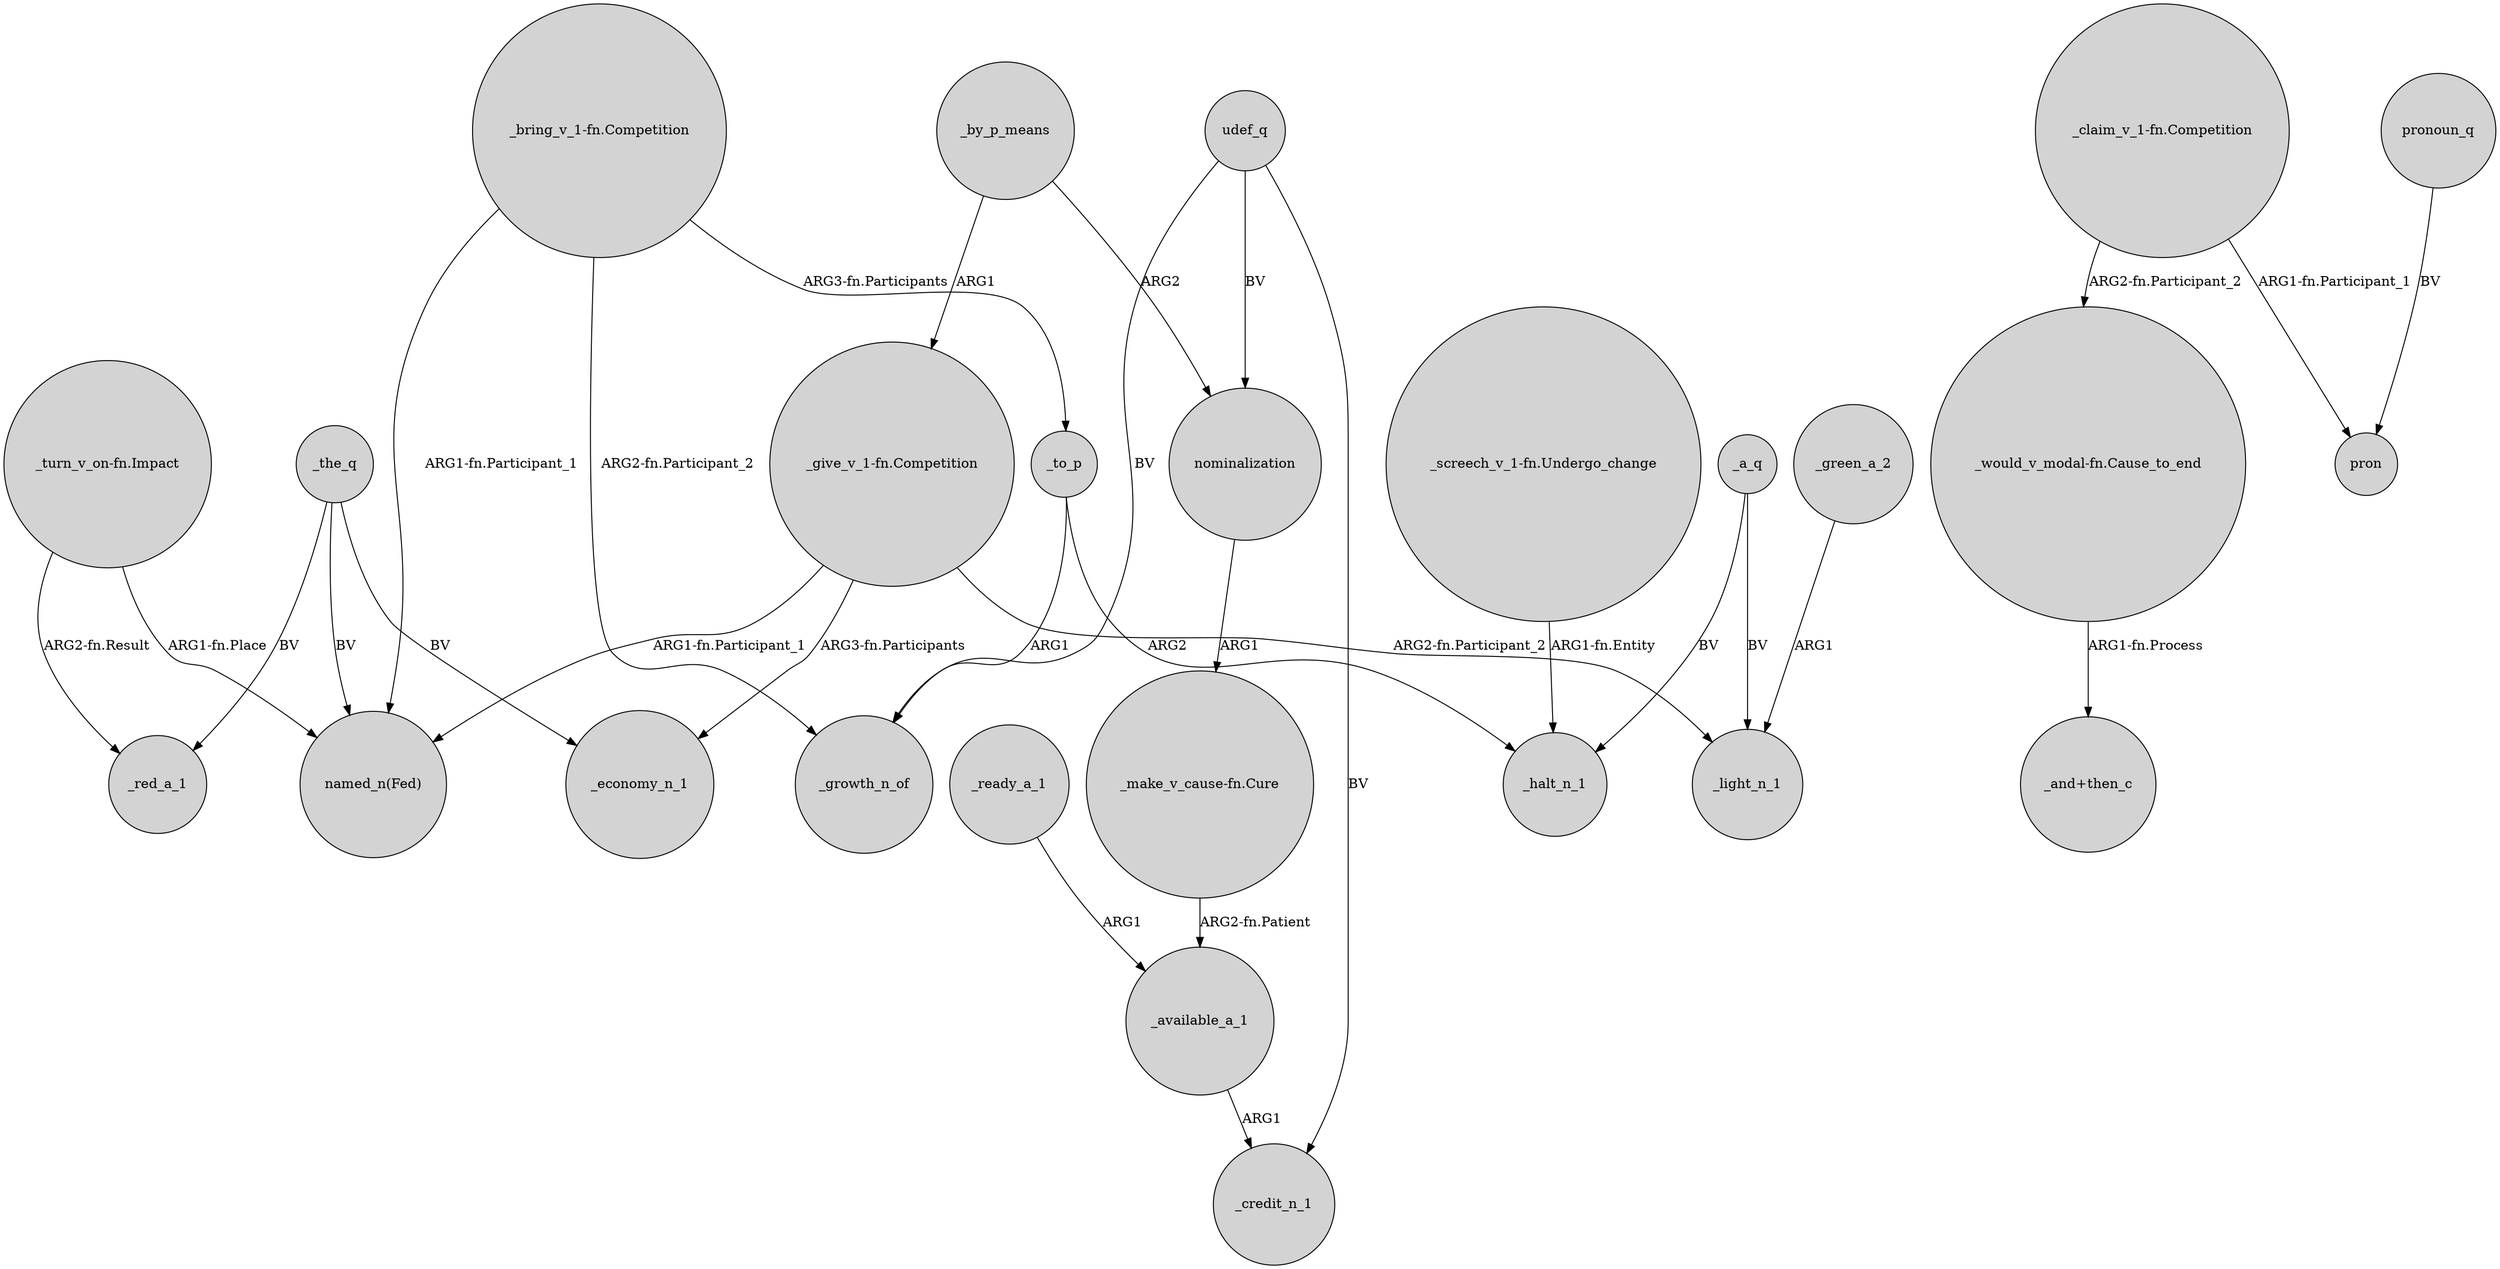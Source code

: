 digraph {
	node [shape=circle style=filled]
	_by_p_means -> "_give_v_1-fn.Competition" [label=ARG1]
	"_give_v_1-fn.Competition" -> _economy_n_1 [label="ARG3-fn.Participants"]
	"_give_v_1-fn.Competition" -> _light_n_1 [label="ARG2-fn.Participant_2"]
	_available_a_1 -> _credit_n_1 [label=ARG1]
	_to_p -> _growth_n_of [label=ARG1]
	"_bring_v_1-fn.Competition" -> _growth_n_of [label="ARG2-fn.Participant_2"]
	_a_q -> _halt_n_1 [label=BV]
	"_turn_v_on-fn.Impact" -> _red_a_1 [label="ARG2-fn.Result"]
	_green_a_2 -> _light_n_1 [label=ARG1]
	_the_q -> _red_a_1 [label=BV]
	udef_q -> nominalization [label=BV]
	_the_q -> "named_n(Fed)" [label=BV]
	"_make_v_cause-fn.Cure" -> _available_a_1 [label="ARG2-fn.Patient"]
	"_give_v_1-fn.Competition" -> "named_n(Fed)" [label="ARG1-fn.Participant_1"]
	"_claim_v_1-fn.Competition" -> "_would_v_modal-fn.Cause_to_end" [label="ARG2-fn.Participant_2"]
	pronoun_q -> pron [label=BV]
	"_screech_v_1-fn.Undergo_change" -> _halt_n_1 [label="ARG1-fn.Entity"]
	"_claim_v_1-fn.Competition" -> pron [label="ARG1-fn.Participant_1"]
	_by_p_means -> nominalization [label=ARG2]
	"_would_v_modal-fn.Cause_to_end" -> "_and+then_c" [label="ARG1-fn.Process"]
	udef_q -> _credit_n_1 [label=BV]
	udef_q -> _growth_n_of [label=BV]
	"_bring_v_1-fn.Competition" -> _to_p [label="ARG3-fn.Participants"]
	"_turn_v_on-fn.Impact" -> "named_n(Fed)" [label="ARG1-fn.Place"]
	"_bring_v_1-fn.Competition" -> "named_n(Fed)" [label="ARG1-fn.Participant_1"]
	_ready_a_1 -> _available_a_1 [label=ARG1]
	nominalization -> "_make_v_cause-fn.Cure" [label=ARG1]
	_to_p -> _halt_n_1 [label=ARG2]
	_a_q -> _light_n_1 [label=BV]
	_the_q -> _economy_n_1 [label=BV]
}
